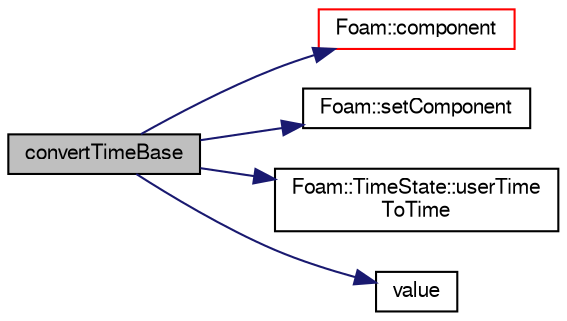 digraph "convertTimeBase"
{
  bgcolor="transparent";
  edge [fontname="FreeSans",fontsize="10",labelfontname="FreeSans",labelfontsize="10"];
  node [fontname="FreeSans",fontsize="10",shape=record];
  rankdir="LR";
  Node1 [label="convertTimeBase",height=0.2,width=0.4,color="black", fillcolor="grey75", style="filled" fontcolor="black"];
  Node1 -> Node2 [color="midnightblue",fontsize="10",style="solid",fontname="FreeSans"];
  Node2 [label="Foam::component",height=0.2,width=0.4,color="red",URL="$a10237.html#a38788135ad21a6daaf3af2a761b33508"];
  Node1 -> Node3 [color="midnightblue",fontsize="10",style="solid",fontname="FreeSans"];
  Node3 [label="Foam::setComponent",height=0.2,width=0.4,color="black",URL="$a10237.html#a389e1b8ee9d4554b1c53f7add93773bd"];
  Node1 -> Node4 [color="midnightblue",fontsize="10",style="solid",fontname="FreeSans"];
  Node4 [label="Foam::TimeState::userTime\lToTime",height=0.2,width=0.4,color="black",URL="$a02542.html#a53b169b496268aa38cca7ce6ad8ff063",tooltip="Convert the user-time (e.g. CA deg) to real-time (s). "];
  Node1 -> Node5 [color="midnightblue",fontsize="10",style="solid",fontname="FreeSans"];
  Node5 [label="value",height=0.2,width=0.4,color="black",URL="$a04591.html#a7f851d6ccb9cf41e28285ce3b75e11df"];
}
